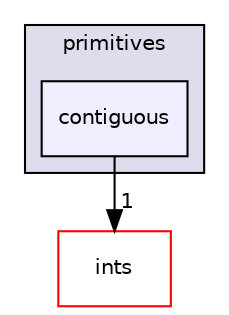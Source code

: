 digraph "src/OpenFOAM/primitives/contiguous" {
  bgcolor=transparent;
  compound=true
  node [ fontsize="10", fontname="Helvetica"];
  edge [ labelfontsize="10", labelfontname="Helvetica"];
  subgraph clusterdir_3e50f45338116b169052b428016851aa {
    graph [ bgcolor="#ddddee", pencolor="black", label="primitives" fontname="Helvetica", fontsize="10", URL="dir_3e50f45338116b169052b428016851aa.html"]
  dir_1b29830830533868fb04f0e807b2ad78 [shape=box, label="contiguous", style="filled", fillcolor="#eeeeff", pencolor="black", URL="dir_1b29830830533868fb04f0e807b2ad78.html"];
  }
  dir_086c067a0e64eeb439d30ae0c44248d8 [shape=box label="ints" color="red" URL="dir_086c067a0e64eeb439d30ae0c44248d8.html"];
  dir_1b29830830533868fb04f0e807b2ad78->dir_086c067a0e64eeb439d30ae0c44248d8 [headlabel="1", labeldistance=1.5 headhref="dir_002321_002344.html"];
}
